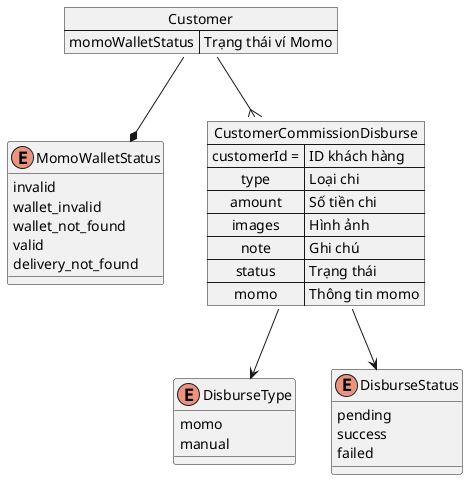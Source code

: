 ' Tính năng quản lý chi cho cho CTV sẽ có hai hình thức ghi nhận thủ công từ chủ shop và momo:
' + Quản lý chi qua momo đã hoàn tất
' + Quản lý chi qua ghi nhận CTV sẽ ghi nhận đã chi yêu cầu cần nhập nội dung chi và hình ảnh đính kèm - hình unc, hình chụp màn hình chi tiền, chứng từ khi thực hiện ghi chú là đã thanh toán

' Hình thức chi cho CTV có thể setting ở chủ shop với hình thức:
' + Bật tắt tính/năng ghi nhận chi cho CTV
' + Chọn chi tự động qua momo (như luồng đã làm), ghi nhận thủ công hoặc cả hai

@startuml

map Customer {
  momoWalletStatus => Trạng thái ví Momo
}

enum MomoWalletStatus {
  invalid
  wallet_invalid
  wallet_not_found
  valid
  delivery_not_found
}

Customer --* MomoWalletStatus

map CustomerCommissionDisburse {
  customerId ==> ID khách hàng
  type => Loại chi
  amount => Số tiền chi
  images => Hình ảnh
  note => Ghi chú
  status => Trạng thái
  momo => Thông tin momo
}

Customer --{ CustomerCommissionDisburse 

enum DisburseType {
  momo
  manual
}

CustomerCommissionDisburse --> DisburseType

enum DisburseStatus {
  pending
  success
  failed
}

CustomerCommissionDisburse --> DisburseStatus
@enduml
